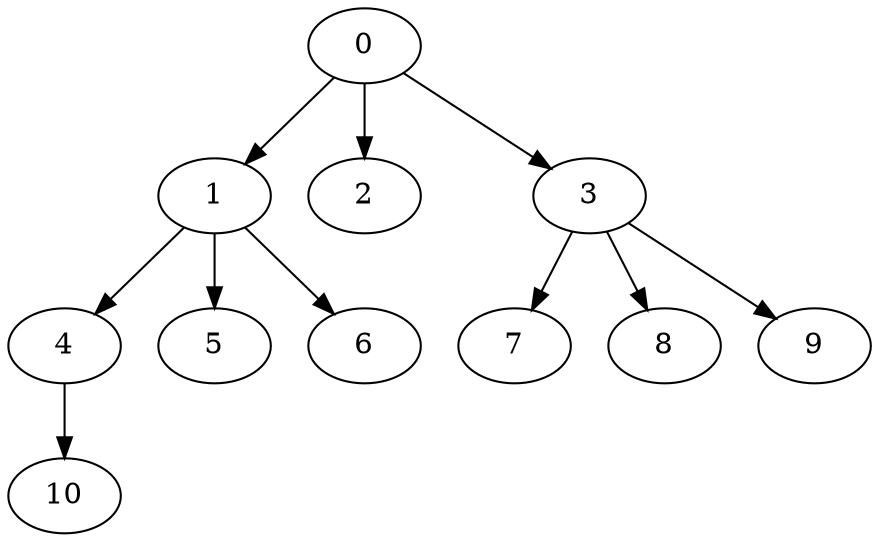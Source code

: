 digraph "outputNodes_11_OutTree" {
		0		[Weight=50,Start=0,Processor=1];
		1		[Weight=70,Start=50,Processor=1];
		2		[Weight=90,Start=57,Processor=2];
		3		[Weight=100,Start=54,Processor=3];
		4		[Weight=40,Start=120,Processor=1];
		5		[Weight=20,Start=160,Processor=1];
		6		[Weight=100,Start=125,Processor=4];
		7		[Weight=80,Start=147,Processor=2];
		8		[Weight=50,Start=154,Processor=3];
		9		[Weight=20,Start=180,Processor=1];
		10		[Weight=20,Start=200,Processor=1];
		0 -> 1	[Weight=9];
		0 -> 2	[Weight=7];
		0 -> 3	[Weight=4];
		1 -> 4	[Weight=10];
		1 -> 5	[Weight=7];
		1 -> 6	[Weight=5];
		3 -> 7	[Weight=5];
		3 -> 8	[Weight=3];
		3 -> 9	[Weight=10];
		4 -> 10	[Weight=4];
}